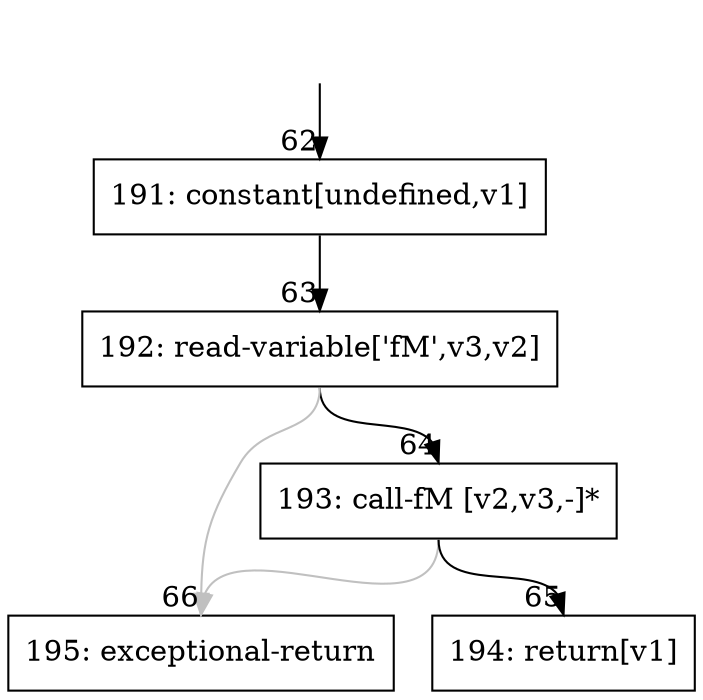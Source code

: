 digraph {
rankdir="TD"
BB_entry7[shape=none,label=""];
BB_entry7 -> BB62 [tailport=s, headport=n, headlabel="    62"]
BB62 [shape=record label="{191: constant[undefined,v1]}" ] 
BB62 -> BB63 [tailport=s, headport=n, headlabel="      63"]
BB63 [shape=record label="{192: read-variable['fM',v3,v2]}" ] 
BB63 -> BB64 [tailport=s, headport=n, headlabel="      64"]
BB63 -> BB66 [tailport=s, headport=n, color=gray, headlabel="      66"]
BB64 [shape=record label="{193: call-fM [v2,v3,-]*}" ] 
BB64 -> BB65 [tailport=s, headport=n, headlabel="      65"]
BB64 -> BB66 [tailport=s, headport=n, color=gray]
BB65 [shape=record label="{194: return[v1]}" ] 
BB66 [shape=record label="{195: exceptional-return}" ] 
}

